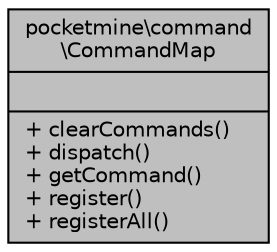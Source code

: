 digraph "pocketmine\command\CommandMap"
{
 // INTERACTIVE_SVG=YES
 // LATEX_PDF_SIZE
  edge [fontname="Helvetica",fontsize="10",labelfontname="Helvetica",labelfontsize="10"];
  node [fontname="Helvetica",fontsize="10",shape=record];
  Node1 [label="{pocketmine\\command\l\\CommandMap\n||+ clearCommands()\l+ dispatch()\l+ getCommand()\l+ register()\l+ registerAll()\l}",height=0.2,width=0.4,color="black", fillcolor="grey75", style="filled", fontcolor="black",tooltip=" "];
}
